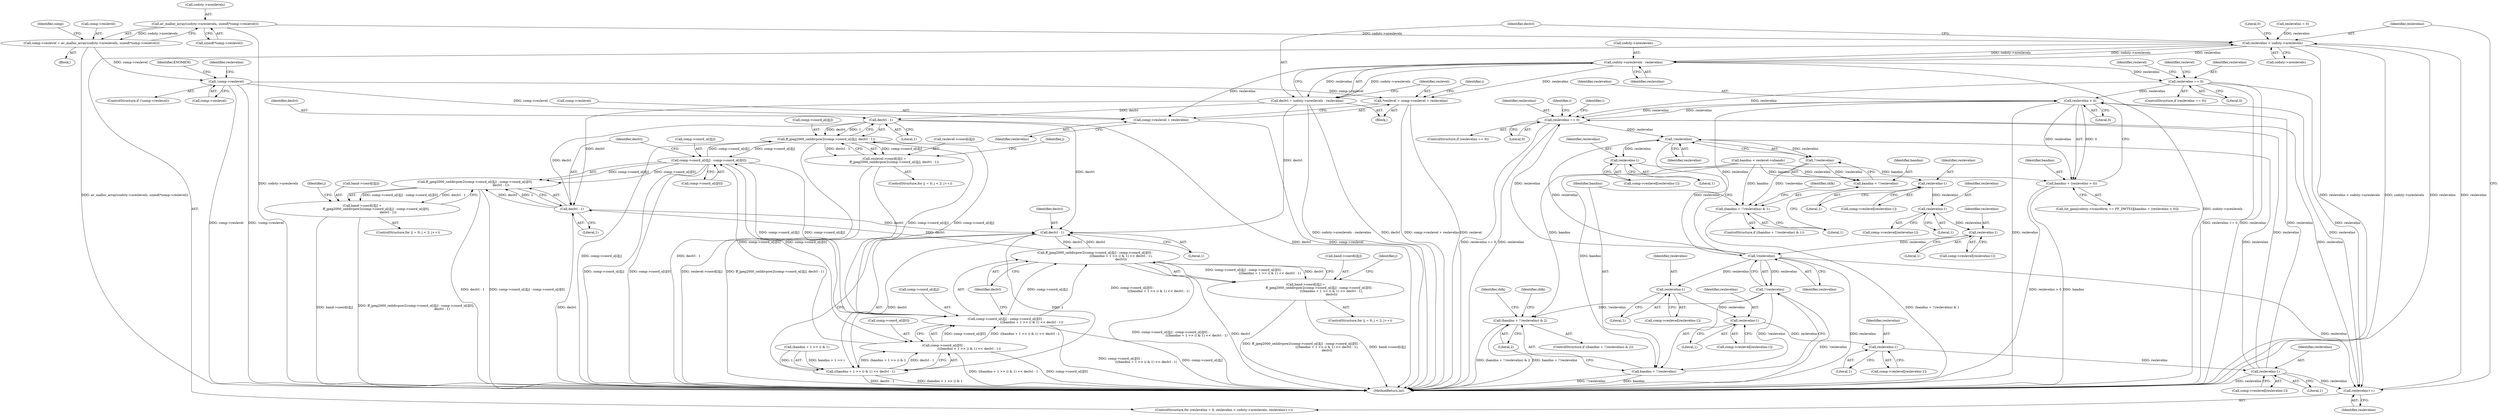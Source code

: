 digraph "0_FFmpeg_912ce9dd2080c5837285a471d750fa311e09b555_0@API" {
"1000284" [label="(Call,av_malloc_array(codsty->nreslevels, sizeof(*comp->reslevel)))"];
"1000280" [label="(Call,comp->reslevel = av_malloc_array(codsty->nreslevels, sizeof(*comp->reslevel)))"];
"1000294" [label="(Call,!comp->reslevel)"];
"1000322" [label="(Call,*reslevel = comp->reslevel + reslevelno)"];
"1000324" [label="(Call,comp->reslevel + reslevelno)"];
"1000305" [label="(Call,reslevelno < codsty->nreslevels)"];
"1000316" [label="(Call,codsty->nreslevels - reslevelno)"];
"1000314" [label="(Call,declvl = codsty->nreslevels - reslevelno)"];
"1000363" [label="(Call,declvl - 1)"];
"1000355" [label="(Call,ff_jpeg2000_ceildivpow2(comp->coord_o[i][j], declvl - 1))"];
"1000347" [label="(Call,reslevel->coord[i][j] =\n                    ff_jpeg2000_ceildivpow2(comp->coord_o[i][j], declvl - 1))"];
"1000694" [label="(Call,comp->coord_o[i][j] - comp->coord_o[i][0])"];
"1000693" [label="(Call,ff_jpeg2000_ceildivpow2(comp->coord_o[i][j] - comp->coord_o[i][0],\n                                                    declvl - 1))"];
"1000685" [label="(Call,band->coord[i][j] =\n                            ff_jpeg2000_ceildivpow2(comp->coord_o[i][j] - comp->coord_o[i][0],\n                                                    declvl - 1))"];
"1000773" [label="(Call,comp->coord_o[i][j] - comp->coord_o[i][0] -\n                                                    (((bandno + 1 >> i) & 1) << declvl - 1))"];
"1000772" [label="(Call,ff_jpeg2000_ceildivpow2(comp->coord_o[i][j] - comp->coord_o[i][0] -\n                                                    (((bandno + 1 >> i) & 1) << declvl - 1),\n                                                    declvl))"];
"1000709" [label="(Call,declvl - 1)"];
"1000797" [label="(Call,declvl - 1)"];
"1000789" [label="(Call,((bandno + 1 >> i) & 1) << declvl - 1)"];
"1000781" [label="(Call,comp->coord_o[i][0] -\n                                                    (((bandno + 1 >> i) & 1) << declvl - 1))"];
"1000764" [label="(Call,band->coord[i][j] =\n                            ff_jpeg2000_ceildivpow2(comp->coord_o[i][j] - comp->coord_o[i][0] -\n                                                    (((bandno + 1 >> i) & 1) << declvl - 1),\n                                                    declvl))"];
"1000385" [label="(Call,reslevelno == 0)"];
"1000310" [label="(Call,reslevelno++)"];
"1000573" [label="(Call,reslevelno > 0)"];
"1000571" [label="(Call,bandno + (reslevelno > 0))"];
"1000663" [label="(Call,reslevelno == 0)"];
"1001393" [label="(Call,!reslevelno)"];
"1001392" [label="(Call,!!reslevelno)"];
"1001389" [label="(Call,(bandno + !!reslevelno) & 1)"];
"1001390" [label="(Call,bandno + !!reslevelno)"];
"1001413" [label="(Call,reslevelno-1)"];
"1001426" [label="(Call,reslevelno-1)"];
"1001448" [label="(Call,reslevelno-1)"];
"1001461" [label="(Call,reslevelno-1)"];
"1001472" [label="(Call,!reslevelno)"];
"1001471" [label="(Call,!!reslevelno)"];
"1001468" [label="(Call,(bandno + !!reslevelno) & 2)"];
"1001469" [label="(Call,bandno + !!reslevelno)"];
"1001492" [label="(Call,reslevelno-1)"];
"1001505" [label="(Call,reslevelno-1)"];
"1001527" [label="(Call,reslevelno-1)"];
"1001540" [label="(Call,reslevelno-1)"];
"1001469" [label="(Call,bandno + !!reslevelno)"];
"1000694" [label="(Call,comp->coord_o[i][j] - comp->coord_o[i][0])"];
"1000773" [label="(Call,comp->coord_o[i][j] - comp->coord_o[i][0] -\n                                                    (((bandno + 1 >> i) & 1) << declvl - 1))"];
"1000799" [label="(Literal,1)"];
"1001392" [label="(Call,!!reslevelno)"];
"1000293" [label="(ControlStructure,if (!comp->reslevel))"];
"1000325" [label="(Call,comp->reslevel)"];
"1001449" [label="(Identifier,reslevelno)"];
"1001467" [label="(ControlStructure,if ((bandno + !!reslevelno) & 2))"];
"1001488" [label="(Call,comp->reslevel[reslevelno-1])"];
"1001480" [label="(Identifier,cblk)"];
"1001523" [label="(Call,comp->reslevel[reslevelno-1])"];
"1000324" [label="(Call,comp->reslevel + reslevelno)"];
"1001548" [label="(Identifier,cblk)"];
"1001462" [label="(Identifier,reslevelno)"];
"1000296" [label="(Identifier,comp)"];
"1000522" [label="(Call,bandno < reslevel->nbands)"];
"1000390" [label="(Identifier,reslevel)"];
"1000346" [label="(Identifier,j)"];
"1000315" [label="(Identifier,declvl)"];
"1000302" [label="(Call,reslevelno = 0)"];
"1000284" [label="(Call,av_malloc_array(codsty->nreslevels, sizeof(*comp->reslevel)))"];
"1000797" [label="(Call,declvl - 1)"];
"1000755" [label="(ControlStructure,for (j = 0; j < 2; j++))"];
"1000575" [label="(Literal,0)"];
"1001426" [label="(Call,reslevelno-1)"];
"1000285" [label="(Call,codsty->nreslevels)"];
"1001536" [label="(Call,comp->reslevel[reslevelno-1])"];
"1000331" [label="(Identifier,i)"];
"1000664" [label="(Identifier,reslevelno)"];
"1000338" [label="(ControlStructure,for (j = 0; j < 2; j++))"];
"1001472" [label="(Call,!reslevelno)"];
"1001415" [label="(Literal,1)"];
"1000306" [label="(Identifier,reslevelno)"];
"1000663" [label="(Call,reslevelno == 0)"];
"1000322" [label="(Call,*reslevel = comp->reslevel + reslevelno)"];
"1001393" [label="(Call,!reslevelno)"];
"1001471" [label="(Call,!!reslevelno)"];
"1001461" [label="(Call,reslevelno-1)"];
"1000781" [label="(Call,comp->coord_o[i][0] -\n                                                    (((bandno + 1 >> i) & 1) << declvl - 1))"];
"1000790" [label="(Call,(bandno + 1 >> i) & 1)"];
"1000311" [label="(Identifier,reslevelno)"];
"1000317" [label="(Call,codsty->nreslevels)"];
"1001389" [label="(Call,(bandno + !!reslevelno) & 1)"];
"1001463" [label="(Literal,1)"];
"1000294" [label="(Call,!comp->reslevel)"];
"1000748" [label="(Identifier,i)"];
"1000387" [label="(Literal,0)"];
"1001391" [label="(Identifier,bandno)"];
"1001529" [label="(Literal,1)"];
"1001394" [label="(Identifier,reslevelno)"];
"1001428" [label="(Literal,1)"];
"1000288" [label="(Call,sizeof(*comp->reslevel))"];
"1000662" [label="(ControlStructure,if (reslevelno == 0))"];
"1000312" [label="(Block,)"];
"1001401" [label="(Identifier,cblk)"];
"1001492" [label="(Call,reslevelno-1)"];
"1000709" [label="(Call,declvl - 1)"];
"1001501" [label="(Call,comp->reslevel[reslevelno-1])"];
"1000280" [label="(Call,comp->reslevel = av_malloc_array(codsty->nreslevels, sizeof(*comp->reslevel)))"];
"1001528" [label="(Identifier,reslevelno)"];
"1000301" [label="(ControlStructure,for (reslevelno = 0; reslevelno < codsty->nreslevels; reslevelno++))"];
"1001573" [label="(MethodReturn,int)"];
"1001409" [label="(Call,comp->reslevel[reslevelno-1])"];
"1000571" [label="(Call,bandno + (reslevelno > 0))"];
"1001541" [label="(Identifier,reslevelno)"];
"1001474" [label="(Literal,2)"];
"1001540" [label="(Call,reslevelno-1)"];
"1000305" [label="(Call,reslevelno < codsty->nreslevels)"];
"1000686" [label="(Call,band->coord[i][j])"];
"1000665" [label="(Literal,0)"];
"1000774" [label="(Call,comp->coord_o[i][j])"];
"1001444" [label="(Call,comp->reslevel[reslevelno-1])"];
"1000572" [label="(Identifier,bandno)"];
"1000385" [label="(Call,reslevelno == 0)"];
"1000314" [label="(Call,declvl = codsty->nreslevels - reslevelno)"];
"1000684" [label="(Identifier,j)"];
"1001448" [label="(Call,reslevelno-1)"];
"1000669" [label="(Identifier,i)"];
"1000310" [label="(Call,reslevelno++)"];
"1001427" [label="(Identifier,reslevelno)"];
"1000323" [label="(Identifier,reslevel)"];
"1000295" [label="(Call,comp->reslevel)"];
"1000300" [label="(Identifier,ENOMEM)"];
"1001413" [label="(Call,reslevelno-1)"];
"1000320" [label="(Identifier,reslevelno)"];
"1000307" [label="(Call,codsty->nreslevels)"];
"1000702" [label="(Call,comp->coord_o[i][0])"];
"1001493" [label="(Identifier,reslevelno)"];
"1000328" [label="(Identifier,reslevelno)"];
"1000363" [label="(Call,declvl - 1)"];
"1000281" [label="(Call,comp->reslevel)"];
"1001507" [label="(Literal,1)"];
"1001395" [label="(Literal,1)"];
"1000710" [label="(Identifier,declvl)"];
"1000303" [label="(Identifier,reslevelno)"];
"1001506" [label="(Identifier,reslevelno)"];
"1001505" [label="(Call,reslevelno-1)"];
"1000384" [label="(ControlStructure,if (reslevelno == 0))"];
"1001390" [label="(Call,bandno + !!reslevelno)"];
"1000355" [label="(Call,ff_jpeg2000_ceildivpow2(comp->coord_o[i][j], declvl - 1))"];
"1000772" [label="(Call,ff_jpeg2000_ceildivpow2(comp->coord_o[i][j] - comp->coord_o[i][0] -\n                                                    (((bandno + 1 >> i) & 1) << declvl - 1),\n                                                    declvl))"];
"1001527" [label="(Call,reslevelno-1)"];
"1000348" [label="(Call,reslevel->coord[i][j])"];
"1001414" [label="(Identifier,reslevelno)"];
"1001388" [label="(ControlStructure,if ((bandno + !!reslevelno) & 1))"];
"1000765" [label="(Call,band->coord[i][j])"];
"1000396" [label="(Identifier,reslevel)"];
"1000782" [label="(Call,comp->coord_o[i][0])"];
"1001457" [label="(Call,comp->reslevel[reslevelno-1])"];
"1000140" [label="(Block,)"];
"1000316" [label="(Call,codsty->nreslevels - reslevelno)"];
"1000347" [label="(Call,reslevel->coord[i][j] =\n                    ff_jpeg2000_ceildivpow2(comp->coord_o[i][j], declvl - 1))"];
"1000711" [label="(Literal,1)"];
"1000573" [label="(Call,reslevelno > 0)"];
"1000386" [label="(Identifier,reslevelno)"];
"1000676" [label="(ControlStructure,for (j = 0; j < 2; j++))"];
"1001572" [label="(Literal,0)"];
"1000685" [label="(Call,band->coord[i][j] =\n                            ff_jpeg2000_ceildivpow2(comp->coord_o[i][j] - comp->coord_o[i][0],\n                                                    declvl - 1))"];
"1000764" [label="(Call,band->coord[i][j] =\n                            ff_jpeg2000_ceildivpow2(comp->coord_o[i][j] - comp->coord_o[i][0] -\n                                                    (((bandno + 1 >> i) & 1) << declvl - 1),\n                                                    declvl))"];
"1000693" [label="(Call,ff_jpeg2000_ceildivpow2(comp->coord_o[i][j] - comp->coord_o[i][0],\n                                                    declvl - 1))"];
"1001468" [label="(Call,(bandno + !!reslevelno) & 2)"];
"1000789" [label="(Call,((bandno + 1 >> i) & 1) << declvl - 1)"];
"1000563" [label="(Call,lut_gain[codsty->transform == FF_DWT53][bandno + (reslevelno > 0)])"];
"1000695" [label="(Call,comp->coord_o[i][j])"];
"1001542" [label="(Literal,1)"];
"1000800" [label="(Identifier,declvl)"];
"1000356" [label="(Call,comp->coord_o[i][j])"];
"1000364" [label="(Identifier,declvl)"];
"1000798" [label="(Identifier,declvl)"];
"1001422" [label="(Call,comp->reslevel[reslevelno-1])"];
"1001473" [label="(Identifier,reslevelno)"];
"1000574" [label="(Identifier,reslevelno)"];
"1001450" [label="(Literal,1)"];
"1000763" [label="(Identifier,j)"];
"1001470" [label="(Identifier,bandno)"];
"1000365" [label="(Literal,1)"];
"1001494" [label="(Literal,1)"];
"1000284" -> "1000280"  [label="AST: "];
"1000284" -> "1000288"  [label="CFG: "];
"1000285" -> "1000284"  [label="AST: "];
"1000288" -> "1000284"  [label="AST: "];
"1000280" -> "1000284"  [label="CFG: "];
"1000284" -> "1001573"  [label="DDG: codsty->nreslevels"];
"1000284" -> "1000280"  [label="DDG: codsty->nreslevels"];
"1000284" -> "1000305"  [label="DDG: codsty->nreslevels"];
"1000280" -> "1000140"  [label="AST: "];
"1000281" -> "1000280"  [label="AST: "];
"1000296" -> "1000280"  [label="CFG: "];
"1000280" -> "1001573"  [label="DDG: av_malloc_array(codsty->nreslevels, sizeof(*comp->reslevel))"];
"1000280" -> "1000294"  [label="DDG: comp->reslevel"];
"1000294" -> "1000293"  [label="AST: "];
"1000294" -> "1000295"  [label="CFG: "];
"1000295" -> "1000294"  [label="AST: "];
"1000300" -> "1000294"  [label="CFG: "];
"1000303" -> "1000294"  [label="CFG: "];
"1000294" -> "1001573"  [label="DDG: !comp->reslevel"];
"1000294" -> "1001573"  [label="DDG: comp->reslevel"];
"1000294" -> "1000322"  [label="DDG: comp->reslevel"];
"1000294" -> "1000324"  [label="DDG: comp->reslevel"];
"1000322" -> "1000312"  [label="AST: "];
"1000322" -> "1000324"  [label="CFG: "];
"1000323" -> "1000322"  [label="AST: "];
"1000324" -> "1000322"  [label="AST: "];
"1000331" -> "1000322"  [label="CFG: "];
"1000322" -> "1001573"  [label="DDG: comp->reslevel + reslevelno"];
"1000322" -> "1001573"  [label="DDG: reslevel"];
"1000316" -> "1000322"  [label="DDG: reslevelno"];
"1000324" -> "1000328"  [label="CFG: "];
"1000325" -> "1000324"  [label="AST: "];
"1000328" -> "1000324"  [label="AST: "];
"1000324" -> "1001573"  [label="DDG: comp->reslevel"];
"1000316" -> "1000324"  [label="DDG: reslevelno"];
"1000305" -> "1000301"  [label="AST: "];
"1000305" -> "1000307"  [label="CFG: "];
"1000306" -> "1000305"  [label="AST: "];
"1000307" -> "1000305"  [label="AST: "];
"1000315" -> "1000305"  [label="CFG: "];
"1001572" -> "1000305"  [label="CFG: "];
"1000305" -> "1001573"  [label="DDG: reslevelno < codsty->nreslevels"];
"1000305" -> "1001573"  [label="DDG: codsty->nreslevels"];
"1000305" -> "1001573"  [label="DDG: reslevelno"];
"1000302" -> "1000305"  [label="DDG: reslevelno"];
"1000310" -> "1000305"  [label="DDG: reslevelno"];
"1000316" -> "1000305"  [label="DDG: codsty->nreslevels"];
"1000305" -> "1000316"  [label="DDG: codsty->nreslevels"];
"1000305" -> "1000316"  [label="DDG: reslevelno"];
"1000316" -> "1000314"  [label="AST: "];
"1000316" -> "1000320"  [label="CFG: "];
"1000317" -> "1000316"  [label="AST: "];
"1000320" -> "1000316"  [label="AST: "];
"1000314" -> "1000316"  [label="CFG: "];
"1000316" -> "1001573"  [label="DDG: codsty->nreslevels"];
"1000316" -> "1000314"  [label="DDG: codsty->nreslevels"];
"1000316" -> "1000314"  [label="DDG: reslevelno"];
"1000316" -> "1000385"  [label="DDG: reslevelno"];
"1000314" -> "1000312"  [label="AST: "];
"1000315" -> "1000314"  [label="AST: "];
"1000323" -> "1000314"  [label="CFG: "];
"1000314" -> "1001573"  [label="DDG: declvl"];
"1000314" -> "1001573"  [label="DDG: codsty->nreslevels - reslevelno"];
"1000314" -> "1000363"  [label="DDG: declvl"];
"1000314" -> "1000709"  [label="DDG: declvl"];
"1000314" -> "1000797"  [label="DDG: declvl"];
"1000363" -> "1000355"  [label="AST: "];
"1000363" -> "1000365"  [label="CFG: "];
"1000364" -> "1000363"  [label="AST: "];
"1000365" -> "1000363"  [label="AST: "];
"1000355" -> "1000363"  [label="CFG: "];
"1000363" -> "1001573"  [label="DDG: declvl"];
"1000363" -> "1000355"  [label="DDG: declvl"];
"1000363" -> "1000355"  [label="DDG: 1"];
"1000363" -> "1000709"  [label="DDG: declvl"];
"1000363" -> "1000797"  [label="DDG: declvl"];
"1000355" -> "1000347"  [label="AST: "];
"1000356" -> "1000355"  [label="AST: "];
"1000347" -> "1000355"  [label="CFG: "];
"1000355" -> "1001573"  [label="DDG: comp->coord_o[i][j]"];
"1000355" -> "1001573"  [label="DDG: declvl - 1"];
"1000355" -> "1000347"  [label="DDG: comp->coord_o[i][j]"];
"1000355" -> "1000347"  [label="DDG: declvl - 1"];
"1000694" -> "1000355"  [label="DDG: comp->coord_o[i][j]"];
"1000773" -> "1000355"  [label="DDG: comp->coord_o[i][j]"];
"1000355" -> "1000694"  [label="DDG: comp->coord_o[i][j]"];
"1000355" -> "1000773"  [label="DDG: comp->coord_o[i][j]"];
"1000347" -> "1000338"  [label="AST: "];
"1000348" -> "1000347"  [label="AST: "];
"1000346" -> "1000347"  [label="CFG: "];
"1000347" -> "1001573"  [label="DDG: reslevel->coord[i][j]"];
"1000347" -> "1001573"  [label="DDG: ff_jpeg2000_ceildivpow2(comp->coord_o[i][j], declvl - 1)"];
"1000694" -> "1000693"  [label="AST: "];
"1000694" -> "1000702"  [label="CFG: "];
"1000695" -> "1000694"  [label="AST: "];
"1000702" -> "1000694"  [label="AST: "];
"1000710" -> "1000694"  [label="CFG: "];
"1000694" -> "1001573"  [label="DDG: comp->coord_o[i][j]"];
"1000694" -> "1001573"  [label="DDG: comp->coord_o[i][0]"];
"1000694" -> "1000693"  [label="DDG: comp->coord_o[i][j]"];
"1000694" -> "1000693"  [label="DDG: comp->coord_o[i][0]"];
"1000773" -> "1000694"  [label="DDG: comp->coord_o[i][j]"];
"1000781" -> "1000694"  [label="DDG: comp->coord_o[i][0]"];
"1000694" -> "1000773"  [label="DDG: comp->coord_o[i][j]"];
"1000694" -> "1000781"  [label="DDG: comp->coord_o[i][0]"];
"1000693" -> "1000685"  [label="AST: "];
"1000693" -> "1000709"  [label="CFG: "];
"1000709" -> "1000693"  [label="AST: "];
"1000685" -> "1000693"  [label="CFG: "];
"1000693" -> "1001573"  [label="DDG: declvl - 1"];
"1000693" -> "1001573"  [label="DDG: comp->coord_o[i][j] - comp->coord_o[i][0]"];
"1000693" -> "1000685"  [label="DDG: comp->coord_o[i][j] - comp->coord_o[i][0]"];
"1000693" -> "1000685"  [label="DDG: declvl - 1"];
"1000709" -> "1000693"  [label="DDG: declvl"];
"1000709" -> "1000693"  [label="DDG: 1"];
"1000685" -> "1000676"  [label="AST: "];
"1000686" -> "1000685"  [label="AST: "];
"1000684" -> "1000685"  [label="CFG: "];
"1000685" -> "1001573"  [label="DDG: ff_jpeg2000_ceildivpow2(comp->coord_o[i][j] - comp->coord_o[i][0],\n                                                    declvl - 1)"];
"1000685" -> "1001573"  [label="DDG: band->coord[i][j]"];
"1000773" -> "1000772"  [label="AST: "];
"1000773" -> "1000781"  [label="CFG: "];
"1000774" -> "1000773"  [label="AST: "];
"1000781" -> "1000773"  [label="AST: "];
"1000800" -> "1000773"  [label="CFG: "];
"1000773" -> "1001573"  [label="DDG: comp->coord_o[i][0] -\n                                                    (((bandno + 1 >> i) & 1) << declvl - 1)"];
"1000773" -> "1001573"  [label="DDG: comp->coord_o[i][j]"];
"1000773" -> "1000772"  [label="DDG: comp->coord_o[i][j]"];
"1000773" -> "1000772"  [label="DDG: comp->coord_o[i][0] -\n                                                    (((bandno + 1 >> i) & 1) << declvl - 1)"];
"1000781" -> "1000773"  [label="DDG: comp->coord_o[i][0]"];
"1000781" -> "1000773"  [label="DDG: ((bandno + 1 >> i) & 1) << declvl - 1"];
"1000772" -> "1000764"  [label="AST: "];
"1000772" -> "1000800"  [label="CFG: "];
"1000800" -> "1000772"  [label="AST: "];
"1000764" -> "1000772"  [label="CFG: "];
"1000772" -> "1001573"  [label="DDG: comp->coord_o[i][j] - comp->coord_o[i][0] -\n                                                    (((bandno + 1 >> i) & 1) << declvl - 1)"];
"1000772" -> "1001573"  [label="DDG: declvl"];
"1000772" -> "1000709"  [label="DDG: declvl"];
"1000772" -> "1000764"  [label="DDG: comp->coord_o[i][j] - comp->coord_o[i][0] -\n                                                    (((bandno + 1 >> i) & 1) << declvl - 1)"];
"1000772" -> "1000764"  [label="DDG: declvl"];
"1000772" -> "1000797"  [label="DDG: declvl"];
"1000797" -> "1000772"  [label="DDG: declvl"];
"1000709" -> "1000711"  [label="CFG: "];
"1000710" -> "1000709"  [label="AST: "];
"1000711" -> "1000709"  [label="AST: "];
"1000709" -> "1001573"  [label="DDG: declvl"];
"1000709" -> "1000797"  [label="DDG: declvl"];
"1000797" -> "1000789"  [label="AST: "];
"1000797" -> "1000799"  [label="CFG: "];
"1000798" -> "1000797"  [label="AST: "];
"1000799" -> "1000797"  [label="AST: "];
"1000789" -> "1000797"  [label="CFG: "];
"1000797" -> "1000789"  [label="DDG: declvl"];
"1000797" -> "1000789"  [label="DDG: 1"];
"1000789" -> "1000781"  [label="AST: "];
"1000790" -> "1000789"  [label="AST: "];
"1000781" -> "1000789"  [label="CFG: "];
"1000789" -> "1001573"  [label="DDG: (bandno + 1 >> i) & 1"];
"1000789" -> "1001573"  [label="DDG: declvl - 1"];
"1000789" -> "1000781"  [label="DDG: (bandno + 1 >> i) & 1"];
"1000789" -> "1000781"  [label="DDG: declvl - 1"];
"1000790" -> "1000789"  [label="DDG: bandno + 1 >> i"];
"1000790" -> "1000789"  [label="DDG: 1"];
"1000782" -> "1000781"  [label="AST: "];
"1000781" -> "1001573"  [label="DDG: ((bandno + 1 >> i) & 1) << declvl - 1"];
"1000781" -> "1001573"  [label="DDG: comp->coord_o[i][0]"];
"1000764" -> "1000755"  [label="AST: "];
"1000765" -> "1000764"  [label="AST: "];
"1000763" -> "1000764"  [label="CFG: "];
"1000764" -> "1001573"  [label="DDG: band->coord[i][j]"];
"1000764" -> "1001573"  [label="DDG: ff_jpeg2000_ceildivpow2(comp->coord_o[i][j] - comp->coord_o[i][0] -\n                                                    (((bandno + 1 >> i) & 1) << declvl - 1),\n                                                    declvl)"];
"1000385" -> "1000384"  [label="AST: "];
"1000385" -> "1000387"  [label="CFG: "];
"1000386" -> "1000385"  [label="AST: "];
"1000387" -> "1000385"  [label="AST: "];
"1000390" -> "1000385"  [label="CFG: "];
"1000396" -> "1000385"  [label="CFG: "];
"1000385" -> "1001573"  [label="DDG: reslevelno"];
"1000385" -> "1001573"  [label="DDG: reslevelno == 0"];
"1000385" -> "1000310"  [label="DDG: reslevelno"];
"1000385" -> "1000573"  [label="DDG: reslevelno"];
"1000385" -> "1000663"  [label="DDG: reslevelno"];
"1000310" -> "1000301"  [label="AST: "];
"1000310" -> "1000311"  [label="CFG: "];
"1000311" -> "1000310"  [label="AST: "];
"1000306" -> "1000310"  [label="CFG: "];
"1000663" -> "1000310"  [label="DDG: reslevelno"];
"1001472" -> "1000310"  [label="DDG: reslevelno"];
"1000573" -> "1000310"  [label="DDG: reslevelno"];
"1001540" -> "1000310"  [label="DDG: reslevelno"];
"1000573" -> "1000571"  [label="AST: "];
"1000573" -> "1000575"  [label="CFG: "];
"1000574" -> "1000573"  [label="AST: "];
"1000575" -> "1000573"  [label="AST: "];
"1000571" -> "1000573"  [label="CFG: "];
"1000573" -> "1001573"  [label="DDG: reslevelno"];
"1000573" -> "1000571"  [label="DDG: reslevelno"];
"1000573" -> "1000571"  [label="DDG: 0"];
"1000663" -> "1000573"  [label="DDG: reslevelno"];
"1001472" -> "1000573"  [label="DDG: reslevelno"];
"1001540" -> "1000573"  [label="DDG: reslevelno"];
"1000573" -> "1000663"  [label="DDG: reslevelno"];
"1000571" -> "1000563"  [label="AST: "];
"1000572" -> "1000571"  [label="AST: "];
"1000563" -> "1000571"  [label="CFG: "];
"1000571" -> "1001573"  [label="DDG: bandno"];
"1000571" -> "1001573"  [label="DDG: reslevelno > 0"];
"1000522" -> "1000571"  [label="DDG: bandno"];
"1000663" -> "1000662"  [label="AST: "];
"1000663" -> "1000665"  [label="CFG: "];
"1000664" -> "1000663"  [label="AST: "];
"1000665" -> "1000663"  [label="AST: "];
"1000669" -> "1000663"  [label="CFG: "];
"1000748" -> "1000663"  [label="CFG: "];
"1000663" -> "1001573"  [label="DDG: reslevelno == 0"];
"1000663" -> "1001573"  [label="DDG: reslevelno"];
"1001472" -> "1000663"  [label="DDG: reslevelno"];
"1001540" -> "1000663"  [label="DDG: reslevelno"];
"1000663" -> "1001393"  [label="DDG: reslevelno"];
"1001393" -> "1001392"  [label="AST: "];
"1001393" -> "1001394"  [label="CFG: "];
"1001394" -> "1001393"  [label="AST: "];
"1001392" -> "1001393"  [label="CFG: "];
"1001393" -> "1001392"  [label="DDG: reslevelno"];
"1001472" -> "1001393"  [label="DDG: reslevelno"];
"1001540" -> "1001393"  [label="DDG: reslevelno"];
"1001393" -> "1001413"  [label="DDG: reslevelno"];
"1001393" -> "1001472"  [label="DDG: reslevelno"];
"1001392" -> "1001390"  [label="AST: "];
"1001390" -> "1001392"  [label="CFG: "];
"1001392" -> "1001389"  [label="DDG: !reslevelno"];
"1001392" -> "1001390"  [label="DDG: !reslevelno"];
"1001389" -> "1001388"  [label="AST: "];
"1001389" -> "1001395"  [label="CFG: "];
"1001390" -> "1001389"  [label="AST: "];
"1001395" -> "1001389"  [label="AST: "];
"1001401" -> "1001389"  [label="CFG: "];
"1001470" -> "1001389"  [label="CFG: "];
"1001389" -> "1001573"  [label="DDG: (bandno + !!reslevelno) & 1"];
"1000522" -> "1001389"  [label="DDG: bandno"];
"1001391" -> "1001390"  [label="AST: "];
"1001395" -> "1001390"  [label="CFG: "];
"1000522" -> "1001390"  [label="DDG: bandno"];
"1001413" -> "1001409"  [label="AST: "];
"1001413" -> "1001415"  [label="CFG: "];
"1001414" -> "1001413"  [label="AST: "];
"1001415" -> "1001413"  [label="AST: "];
"1001409" -> "1001413"  [label="CFG: "];
"1001413" -> "1001426"  [label="DDG: reslevelno"];
"1001426" -> "1001422"  [label="AST: "];
"1001426" -> "1001428"  [label="CFG: "];
"1001427" -> "1001426"  [label="AST: "];
"1001428" -> "1001426"  [label="AST: "];
"1001422" -> "1001426"  [label="CFG: "];
"1001426" -> "1001448"  [label="DDG: reslevelno"];
"1001448" -> "1001444"  [label="AST: "];
"1001448" -> "1001450"  [label="CFG: "];
"1001449" -> "1001448"  [label="AST: "];
"1001450" -> "1001448"  [label="AST: "];
"1001444" -> "1001448"  [label="CFG: "];
"1001448" -> "1001461"  [label="DDG: reslevelno"];
"1001461" -> "1001457"  [label="AST: "];
"1001461" -> "1001463"  [label="CFG: "];
"1001462" -> "1001461"  [label="AST: "];
"1001463" -> "1001461"  [label="AST: "];
"1001457" -> "1001461"  [label="CFG: "];
"1001461" -> "1001472"  [label="DDG: reslevelno"];
"1001472" -> "1001471"  [label="AST: "];
"1001472" -> "1001473"  [label="CFG: "];
"1001473" -> "1001472"  [label="AST: "];
"1001471" -> "1001472"  [label="CFG: "];
"1001472" -> "1001573"  [label="DDG: reslevelno"];
"1001472" -> "1001471"  [label="DDG: reslevelno"];
"1001472" -> "1001492"  [label="DDG: reslevelno"];
"1001471" -> "1001469"  [label="AST: "];
"1001469" -> "1001471"  [label="CFG: "];
"1001471" -> "1001573"  [label="DDG: !reslevelno"];
"1001471" -> "1001468"  [label="DDG: !reslevelno"];
"1001471" -> "1001469"  [label="DDG: !reslevelno"];
"1001468" -> "1001467"  [label="AST: "];
"1001468" -> "1001474"  [label="CFG: "];
"1001469" -> "1001468"  [label="AST: "];
"1001474" -> "1001468"  [label="AST: "];
"1001480" -> "1001468"  [label="CFG: "];
"1001548" -> "1001468"  [label="CFG: "];
"1001468" -> "1001573"  [label="DDG: bandno + !!reslevelno"];
"1001468" -> "1001573"  [label="DDG: (bandno + !!reslevelno) & 2"];
"1000522" -> "1001468"  [label="DDG: bandno"];
"1001470" -> "1001469"  [label="AST: "];
"1001474" -> "1001469"  [label="CFG: "];
"1001469" -> "1001573"  [label="DDG: !!reslevelno"];
"1001469" -> "1001573"  [label="DDG: bandno"];
"1000522" -> "1001469"  [label="DDG: bandno"];
"1001492" -> "1001488"  [label="AST: "];
"1001492" -> "1001494"  [label="CFG: "];
"1001493" -> "1001492"  [label="AST: "];
"1001494" -> "1001492"  [label="AST: "];
"1001488" -> "1001492"  [label="CFG: "];
"1001492" -> "1001505"  [label="DDG: reslevelno"];
"1001505" -> "1001501"  [label="AST: "];
"1001505" -> "1001507"  [label="CFG: "];
"1001506" -> "1001505"  [label="AST: "];
"1001507" -> "1001505"  [label="AST: "];
"1001501" -> "1001505"  [label="CFG: "];
"1001505" -> "1001527"  [label="DDG: reslevelno"];
"1001527" -> "1001523"  [label="AST: "];
"1001527" -> "1001529"  [label="CFG: "];
"1001528" -> "1001527"  [label="AST: "];
"1001529" -> "1001527"  [label="AST: "];
"1001523" -> "1001527"  [label="CFG: "];
"1001527" -> "1001540"  [label="DDG: reslevelno"];
"1001540" -> "1001536"  [label="AST: "];
"1001540" -> "1001542"  [label="CFG: "];
"1001541" -> "1001540"  [label="AST: "];
"1001542" -> "1001540"  [label="AST: "];
"1001536" -> "1001540"  [label="CFG: "];
"1001540" -> "1001573"  [label="DDG: reslevelno"];
}
